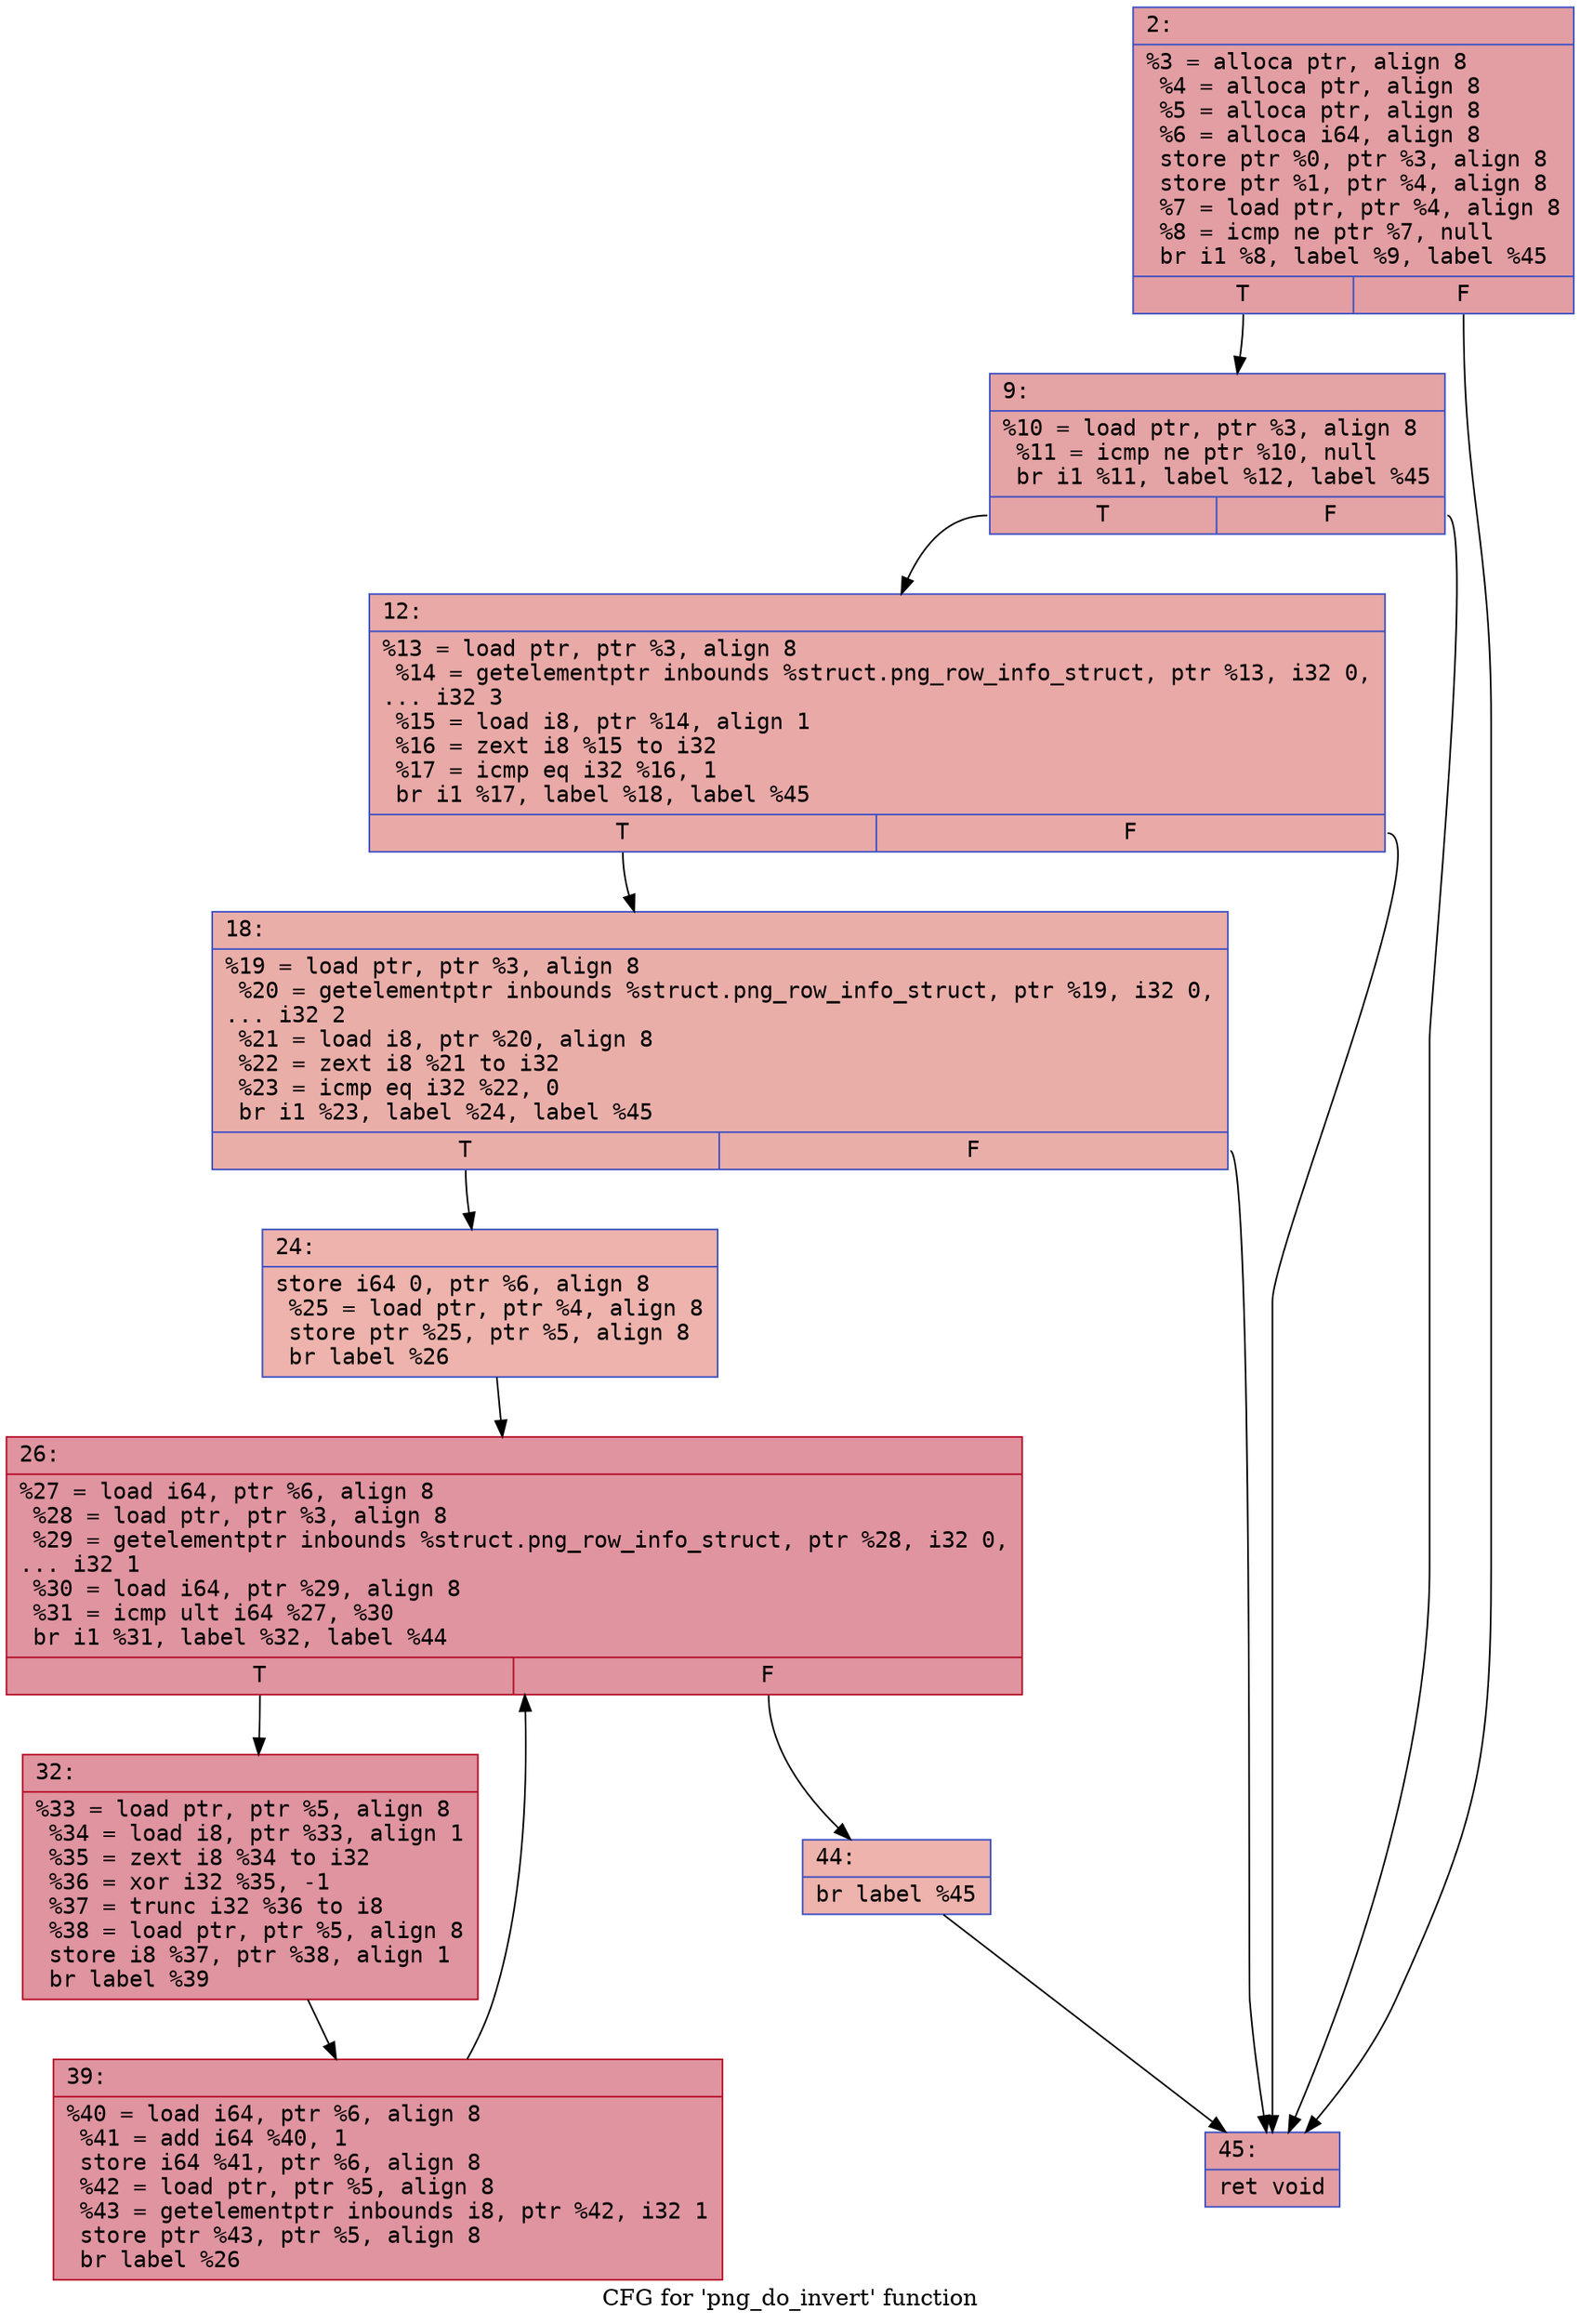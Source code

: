 digraph "CFG for 'png_do_invert' function" {
	label="CFG for 'png_do_invert' function";

	Node0x60000325ea30 [shape=record,color="#3d50c3ff", style=filled, fillcolor="#be242e70" fontname="Courier",label="{2:\l|  %3 = alloca ptr, align 8\l  %4 = alloca ptr, align 8\l  %5 = alloca ptr, align 8\l  %6 = alloca i64, align 8\l  store ptr %0, ptr %3, align 8\l  store ptr %1, ptr %4, align 8\l  %7 = load ptr, ptr %4, align 8\l  %8 = icmp ne ptr %7, null\l  br i1 %8, label %9, label %45\l|{<s0>T|<s1>F}}"];
	Node0x60000325ea30:s0 -> Node0x60000325ea80[tooltip="2 -> 9\nProbability 62.50%" ];
	Node0x60000325ea30:s1 -> Node0x60000325ed00[tooltip="2 -> 45\nProbability 37.50%" ];
	Node0x60000325ea80 [shape=record,color="#3d50c3ff", style=filled, fillcolor="#c32e3170" fontname="Courier",label="{9:\l|  %10 = load ptr, ptr %3, align 8\l  %11 = icmp ne ptr %10, null\l  br i1 %11, label %12, label %45\l|{<s0>T|<s1>F}}"];
	Node0x60000325ea80:s0 -> Node0x60000325ead0[tooltip="9 -> 12\nProbability 62.50%" ];
	Node0x60000325ea80:s1 -> Node0x60000325ed00[tooltip="9 -> 45\nProbability 37.50%" ];
	Node0x60000325ead0 [shape=record,color="#3d50c3ff", style=filled, fillcolor="#ca3b3770" fontname="Courier",label="{12:\l|  %13 = load ptr, ptr %3, align 8\l  %14 = getelementptr inbounds %struct.png_row_info_struct, ptr %13, i32 0,\l... i32 3\l  %15 = load i8, ptr %14, align 1\l  %16 = zext i8 %15 to i32\l  %17 = icmp eq i32 %16, 1\l  br i1 %17, label %18, label %45\l|{<s0>T|<s1>F}}"];
	Node0x60000325ead0:s0 -> Node0x60000325eb20[tooltip="12 -> 18\nProbability 50.00%" ];
	Node0x60000325ead0:s1 -> Node0x60000325ed00[tooltip="12 -> 45\nProbability 50.00%" ];
	Node0x60000325eb20 [shape=record,color="#3d50c3ff", style=filled, fillcolor="#d0473d70" fontname="Courier",label="{18:\l|  %19 = load ptr, ptr %3, align 8\l  %20 = getelementptr inbounds %struct.png_row_info_struct, ptr %19, i32 0,\l... i32 2\l  %21 = load i8, ptr %20, align 8\l  %22 = zext i8 %21 to i32\l  %23 = icmp eq i32 %22, 0\l  br i1 %23, label %24, label %45\l|{<s0>T|<s1>F}}"];
	Node0x60000325eb20:s0 -> Node0x60000325eb70[tooltip="18 -> 24\nProbability 37.50%" ];
	Node0x60000325eb20:s1 -> Node0x60000325ed00[tooltip="18 -> 45\nProbability 62.50%" ];
	Node0x60000325eb70 [shape=record,color="#3d50c3ff", style=filled, fillcolor="#d6524470" fontname="Courier",label="{24:\l|  store i64 0, ptr %6, align 8\l  %25 = load ptr, ptr %4, align 8\l  store ptr %25, ptr %5, align 8\l  br label %26\l}"];
	Node0x60000325eb70 -> Node0x60000325ebc0[tooltip="24 -> 26\nProbability 100.00%" ];
	Node0x60000325ebc0 [shape=record,color="#b70d28ff", style=filled, fillcolor="#b70d2870" fontname="Courier",label="{26:\l|  %27 = load i64, ptr %6, align 8\l  %28 = load ptr, ptr %3, align 8\l  %29 = getelementptr inbounds %struct.png_row_info_struct, ptr %28, i32 0,\l... i32 1\l  %30 = load i64, ptr %29, align 8\l  %31 = icmp ult i64 %27, %30\l  br i1 %31, label %32, label %44\l|{<s0>T|<s1>F}}"];
	Node0x60000325ebc0:s0 -> Node0x60000325ec10[tooltip="26 -> 32\nProbability 96.88%" ];
	Node0x60000325ebc0:s1 -> Node0x60000325ecb0[tooltip="26 -> 44\nProbability 3.12%" ];
	Node0x60000325ec10 [shape=record,color="#b70d28ff", style=filled, fillcolor="#b70d2870" fontname="Courier",label="{32:\l|  %33 = load ptr, ptr %5, align 8\l  %34 = load i8, ptr %33, align 1\l  %35 = zext i8 %34 to i32\l  %36 = xor i32 %35, -1\l  %37 = trunc i32 %36 to i8\l  %38 = load ptr, ptr %5, align 8\l  store i8 %37, ptr %38, align 1\l  br label %39\l}"];
	Node0x60000325ec10 -> Node0x60000325ec60[tooltip="32 -> 39\nProbability 100.00%" ];
	Node0x60000325ec60 [shape=record,color="#b70d28ff", style=filled, fillcolor="#b70d2870" fontname="Courier",label="{39:\l|  %40 = load i64, ptr %6, align 8\l  %41 = add i64 %40, 1\l  store i64 %41, ptr %6, align 8\l  %42 = load ptr, ptr %5, align 8\l  %43 = getelementptr inbounds i8, ptr %42, i32 1\l  store ptr %43, ptr %5, align 8\l  br label %26\l}"];
	Node0x60000325ec60 -> Node0x60000325ebc0[tooltip="39 -> 26\nProbability 100.00%" ];
	Node0x60000325ecb0 [shape=record,color="#3d50c3ff", style=filled, fillcolor="#d6524470" fontname="Courier",label="{44:\l|  br label %45\l}"];
	Node0x60000325ecb0 -> Node0x60000325ed00[tooltip="44 -> 45\nProbability 100.00%" ];
	Node0x60000325ed00 [shape=record,color="#3d50c3ff", style=filled, fillcolor="#be242e70" fontname="Courier",label="{45:\l|  ret void\l}"];
}
